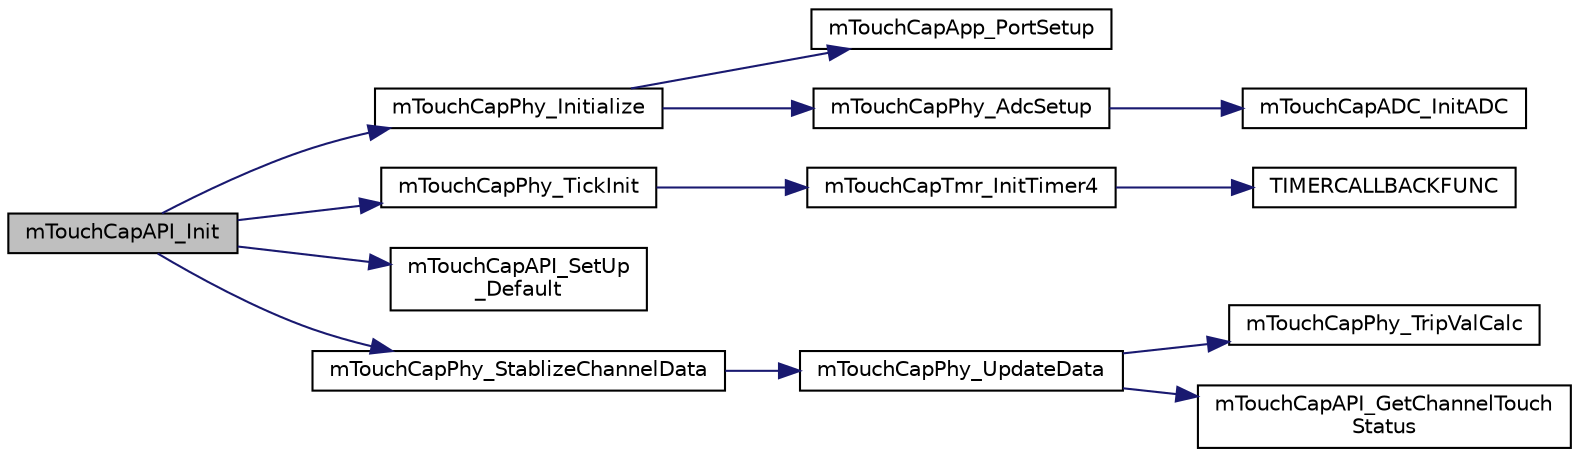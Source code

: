 digraph "mTouchCapAPI_Init"
{
  edge [fontname="Helvetica",fontsize="10",labelfontname="Helvetica",labelfontsize="10"];
  node [fontname="Helvetica",fontsize="10",shape=record];
  rankdir="LR";
  Node1 [label="mTouchCapAPI_Init",height=0.2,width=0.4,color="black", fillcolor="grey75", style="filled", fontcolor="black"];
  Node1 -> Node2 [color="midnightblue",fontsize="10",style="solid",fontname="Helvetica"];
  Node2 [label="mTouchCapPhy_Initialize",height=0.2,width=0.4,color="black", fillcolor="white", style="filled",URL="$m_touch_cap_phy_8h.html#a89766c750c6810c3aeec39bdc5ae516a"];
  Node2 -> Node3 [color="midnightblue",fontsize="10",style="solid",fontname="Helvetica"];
  Node3 [label="mTouchCapApp_PortSetup",height=0.2,width=0.4,color="black", fillcolor="white", style="filled",URL="$m_touch_cap_phy_8h.html#a9515494eaab557fa3f7686ce6cc1684e"];
  Node2 -> Node4 [color="midnightblue",fontsize="10",style="solid",fontname="Helvetica"];
  Node4 [label="mTouchCapPhy_AdcSetup",height=0.2,width=0.4,color="black", fillcolor="white", style="filled",URL="$m_touch_cap_phy_8c.html#ab5cac22cb94af9046e663459edcf2b0c"];
  Node4 -> Node5 [color="midnightblue",fontsize="10",style="solid",fontname="Helvetica"];
  Node5 [label="mTouchCapADC_InitADC",height=0.2,width=0.4,color="black", fillcolor="white", style="filled",URL="$m_touch_cap_a_d_c_8h.html#a753b31ee8f3ddd3f62d0a942152bf6bc"];
  Node1 -> Node6 [color="midnightblue",fontsize="10",style="solid",fontname="Helvetica"];
  Node6 [label="mTouchCapPhy_TickInit",height=0.2,width=0.4,color="black", fillcolor="white", style="filled",URL="$m_touch_cap_phy_8h.html#a49f77d2370d5f39deff4b7ca7718c237"];
  Node6 -> Node7 [color="midnightblue",fontsize="10",style="solid",fontname="Helvetica"];
  Node7 [label="mTouchCapTmr_InitTimer4",height=0.2,width=0.4,color="black", fillcolor="white", style="filled",URL="$m_touch_cap_tmr_8h.html#acca8db96d35ff1f5a811cdad2f7e4855"];
  Node7 -> Node8 [color="midnightblue",fontsize="10",style="solid",fontname="Helvetica"];
  Node8 [label="TIMERCALLBACKFUNC",height=0.2,width=0.4,color="black", fillcolor="white", style="filled",URL="$m_touch_cap_tmr_8c.html#a8798188184f69dc0589c35329a8c3a70"];
  Node1 -> Node9 [color="midnightblue",fontsize="10",style="solid",fontname="Helvetica"];
  Node9 [label="mTouchCapAPI_SetUp\l_Default",height=0.2,width=0.4,color="black", fillcolor="white", style="filled",URL="$m_touch_cap_a_p_i_8c.html#a7a4b9bd7b3224fa63a6efd4928f738bd"];
  Node1 -> Node10 [color="midnightblue",fontsize="10",style="solid",fontname="Helvetica"];
  Node10 [label="mTouchCapPhy_StablizeChannelData",height=0.2,width=0.4,color="black", fillcolor="white", style="filled",URL="$m_touch_cap_phy_8h.html#a324a2acdf4a8dcb68ce7e2e493f49488"];
  Node10 -> Node11 [color="midnightblue",fontsize="10",style="solid",fontname="Helvetica"];
  Node11 [label="mTouchCapPhy_UpdateData",height=0.2,width=0.4,color="black", fillcolor="white", style="filled",URL="$m_touch_cap_phy_8c.html#a572056679ea973ee2f5c79fcdf3fdfa4"];
  Node11 -> Node12 [color="midnightblue",fontsize="10",style="solid",fontname="Helvetica"];
  Node12 [label="mTouchCapPhy_TripValCalc",height=0.2,width=0.4,color="black", fillcolor="white", style="filled",URL="$m_touch_cap_phy_8c.html#a99a5d9d71343fa5b0987ee6ea2406fc2"];
  Node11 -> Node13 [color="midnightblue",fontsize="10",style="solid",fontname="Helvetica"];
  Node13 [label="mTouchCapAPI_GetChannelTouch\lStatus",height=0.2,width=0.4,color="black", fillcolor="white", style="filled",URL="$m_touch_cap_a_p_i_8h.html#a51dcdefaa550b4e99d2059114f1e5daa"];
}
